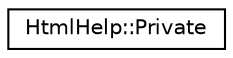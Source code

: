 digraph "类继承关系图"
{
 // INTERACTIVE_SVG=YES
 // LATEX_PDF_SIZE
  edge [fontname="Helvetica",fontsize="10",labelfontname="Helvetica",labelfontsize="10"];
  node [fontname="Helvetica",fontsize="10",shape=record];
  rankdir="LR";
  Node0 [label="HtmlHelp::Private",height=0.2,width=0.4,color="black", fillcolor="white", style="filled",URL="$d7/dbe/class_html_help_1_1_private.html",tooltip=" "];
}
